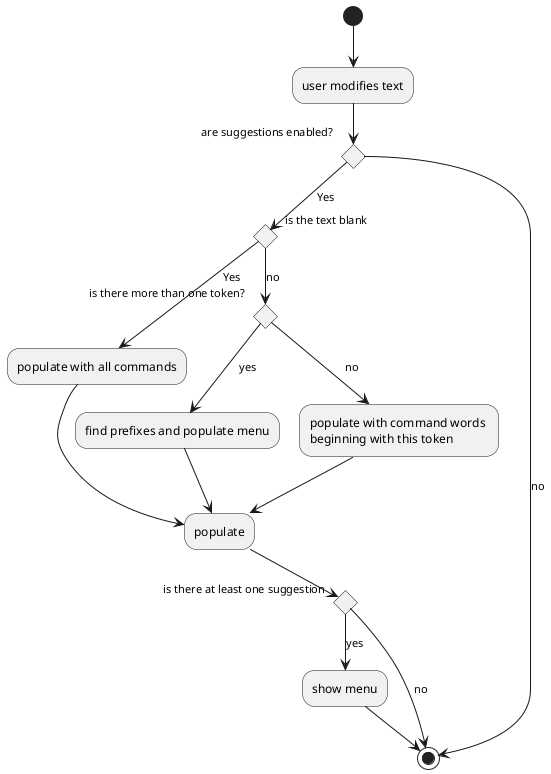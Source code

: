 @startuml
(*) --> "user modifies text"

if "are suggestions enabled?" then
    -->[Yes] if "is the text blank"
    -->[Yes] "populate with all commands"
    --> populate
    if "is there at least one suggestion" then
    --> [yes] show menu
    --> (*)
    else
    --> [no](*)
    endif

            else
         --> [no] if "is there more than one token?"
            --> [yes] "find prefixes and populate menu"
            --> populate
                else
                --> [no] "populate with command words \nbeginning with this token"
                --> populate
                endif
             endif
else
 --> [no](*)





@enduml
